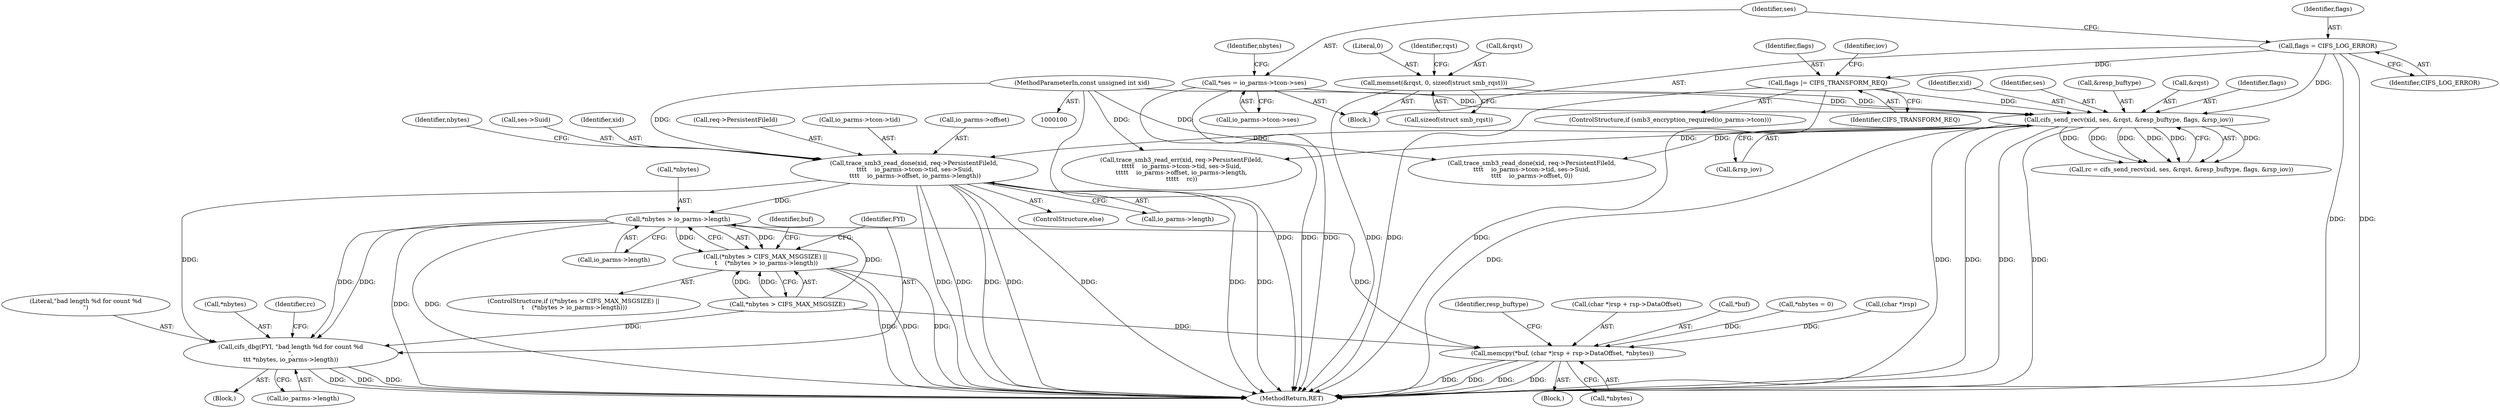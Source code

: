 digraph "0_linux_088aaf17aa79300cab14dbee2569c58cfafd7d6e@API" {
"1000289" [label="(Call,trace_smb3_read_done(xid, req->PersistentFileId,\n \t\t\t\t    io_parms->tcon->tid, ses->Suid,\n \t\t\t\t    io_parms->offset, io_parms->length))"];
"1000200" [label="(Call,cifs_send_recv(xid, ses, &rqst, &resp_buftype, flags, &rsp_iov))"];
"1000101" [label="(MethodParameterIn,const unsigned int xid)"];
"1000130" [label="(Call,*ses = io_parms->tcon->ses)"];
"1000182" [label="(Call,memset(&rqst, 0, sizeof(struct smb_rqst)))"];
"1000163" [label="(Call,flags |= CIFS_TRANSFORM_REQ)"];
"1000126" [label="(Call,flags = CIFS_LOG_ERROR)"];
"1000321" [label="(Call,*nbytes > io_parms->length)"];
"1000316" [label="(Call,(*nbytes > CIFS_MAX_MSGSIZE) ||\n \t    (*nbytes > io_parms->length))"];
"1000328" [label="(Call,cifs_dbg(FYI, \"bad length %d for count %d\n\",\n\t\t\t *nbytes, io_parms->length))"];
"1000348" [label="(Call,memcpy(*buf, (char *)rsp + rsp->DataOffset, *nbytes))"];
"1000347" [label="(Block,)"];
"1000361" [label="(Identifier,resp_buftype)"];
"1000288" [label="(ControlStructure,else)"];
"1000351" [label="(Call,(char *)rsp + rsp->DataOffset)"];
"1000316" [label="(Call,(*nbytes > CIFS_MAX_MSGSIZE) ||\n \t    (*nbytes > io_parms->length))"];
"1000289" [label="(Call,trace_smb3_read_done(xid, req->PersistentFileId,\n \t\t\t\t    io_parms->tcon->tid, ses->Suid,\n \t\t\t\t    io_parms->offset, io_parms->length))"];
"1000305" [label="(Call,io_parms->length)"];
"1000258" [label="(Call,trace_smb3_read_done(xid, req->PersistentFileId,\n\t\t\t\t    io_parms->tcon->tid, ses->Suid,\n\t\t\t\t    io_parms->offset, 0))"];
"1000201" [label="(Identifier,xid)"];
"1000126" [label="(Call,flags = CIFS_LOG_ERROR)"];
"1000291" [label="(Call,req->PersistentFileId)"];
"1000202" [label="(Identifier,ses)"];
"1000198" [label="(Call,rc = cifs_send_recv(xid, ses, &rqst, &resp_buftype, flags, &rsp_iov))"];
"1000324" [label="(Call,io_parms->length)"];
"1000294" [label="(Call,io_parms->tcon->tid)"];
"1000208" [label="(Call,&rsp_iov)"];
"1000165" [label="(Identifier,CIFS_TRANSFORM_REQ)"];
"1000164" [label="(Identifier,flags)"];
"1000317" [label="(Call,*nbytes > CIFS_MAX_MSGSIZE)"];
"1000329" [label="(Identifier,FYI)"];
"1000327" [label="(Block,)"];
"1000330" [label="(Literal,\"bad length %d for count %d\n\")"];
"1000349" [label="(Call,*buf)"];
"1000101" [label="(MethodParameterIn,const unsigned int xid)"];
"1000302" [label="(Call,io_parms->offset)"];
"1000127" [label="(Identifier,flags)"];
"1000340" [label="(Call,*nbytes = 0)"];
"1000396" [label="(MethodReturn,RET)"];
"1000139" [label="(Identifier,nbytes)"];
"1000182" [label="(Call,memset(&rqst, 0, sizeof(struct smb_rqst)))"];
"1000358" [label="(Call,*nbytes)"];
"1000163" [label="(Call,flags |= CIFS_TRANSFORM_REQ)"];
"1000186" [label="(Call,sizeof(struct smb_rqst))"];
"1000190" [label="(Identifier,rqst)"];
"1000310" [label="(Identifier,nbytes)"];
"1000131" [label="(Identifier,ses)"];
"1000331" [label="(Call,*nbytes)"];
"1000132" [label="(Call,io_parms->tcon->ses)"];
"1000337" [label="(Identifier,rc)"];
"1000200" [label="(Call,cifs_send_recv(xid, ses, &rqst, &resp_buftype, flags, &rsp_iov))"];
"1000106" [label="(Block,)"];
"1000128" [label="(Identifier,CIFS_LOG_ERROR)"];
"1000183" [label="(Call,&rqst)"];
"1000158" [label="(ControlStructure,if (smb3_encryption_required(io_parms->tcon)))"];
"1000328" [label="(Call,cifs_dbg(FYI, \"bad length %d for count %d\n\",\n\t\t\t *nbytes, io_parms->length))"];
"1000352" [label="(Call,(char *)rsp)"];
"1000299" [label="(Call,ses->Suid)"];
"1000333" [label="(Call,io_parms->length)"];
"1000237" [label="(Call,trace_smb3_read_err(xid, req->PersistentFileId,\n\t\t\t\t\t    io_parms->tcon->tid, ses->Suid,\n\t\t\t\t\t    io_parms->offset, io_parms->length,\n\t\t\t\t\t    rc))"];
"1000346" [label="(Identifier,buf)"];
"1000322" [label="(Call,*nbytes)"];
"1000315" [label="(ControlStructure,if ((*nbytes > CIFS_MAX_MSGSIZE) ||\n \t    (*nbytes > io_parms->length)))"];
"1000321" [label="(Call,*nbytes > io_parms->length)"];
"1000169" [label="(Identifier,iov)"];
"1000348" [label="(Call,memcpy(*buf, (char *)rsp + rsp->DataOffset, *nbytes))"];
"1000205" [label="(Call,&resp_buftype)"];
"1000203" [label="(Call,&rqst)"];
"1000290" [label="(Identifier,xid)"];
"1000207" [label="(Identifier,flags)"];
"1000185" [label="(Literal,0)"];
"1000130" [label="(Call,*ses = io_parms->tcon->ses)"];
"1000289" -> "1000288"  [label="AST: "];
"1000289" -> "1000305"  [label="CFG: "];
"1000290" -> "1000289"  [label="AST: "];
"1000291" -> "1000289"  [label="AST: "];
"1000294" -> "1000289"  [label="AST: "];
"1000299" -> "1000289"  [label="AST: "];
"1000302" -> "1000289"  [label="AST: "];
"1000305" -> "1000289"  [label="AST: "];
"1000310" -> "1000289"  [label="CFG: "];
"1000289" -> "1000396"  [label="DDG: "];
"1000289" -> "1000396"  [label="DDG: "];
"1000289" -> "1000396"  [label="DDG: "];
"1000289" -> "1000396"  [label="DDG: "];
"1000289" -> "1000396"  [label="DDG: "];
"1000289" -> "1000396"  [label="DDG: "];
"1000289" -> "1000396"  [label="DDG: "];
"1000200" -> "1000289"  [label="DDG: "];
"1000101" -> "1000289"  [label="DDG: "];
"1000289" -> "1000321"  [label="DDG: "];
"1000289" -> "1000328"  [label="DDG: "];
"1000200" -> "1000198"  [label="AST: "];
"1000200" -> "1000208"  [label="CFG: "];
"1000201" -> "1000200"  [label="AST: "];
"1000202" -> "1000200"  [label="AST: "];
"1000203" -> "1000200"  [label="AST: "];
"1000205" -> "1000200"  [label="AST: "];
"1000207" -> "1000200"  [label="AST: "];
"1000208" -> "1000200"  [label="AST: "];
"1000198" -> "1000200"  [label="CFG: "];
"1000200" -> "1000396"  [label="DDG: "];
"1000200" -> "1000396"  [label="DDG: "];
"1000200" -> "1000396"  [label="DDG: "];
"1000200" -> "1000396"  [label="DDG: "];
"1000200" -> "1000396"  [label="DDG: "];
"1000200" -> "1000198"  [label="DDG: "];
"1000200" -> "1000198"  [label="DDG: "];
"1000200" -> "1000198"  [label="DDG: "];
"1000200" -> "1000198"  [label="DDG: "];
"1000200" -> "1000198"  [label="DDG: "];
"1000200" -> "1000198"  [label="DDG: "];
"1000101" -> "1000200"  [label="DDG: "];
"1000130" -> "1000200"  [label="DDG: "];
"1000182" -> "1000200"  [label="DDG: "];
"1000163" -> "1000200"  [label="DDG: "];
"1000126" -> "1000200"  [label="DDG: "];
"1000200" -> "1000237"  [label="DDG: "];
"1000200" -> "1000258"  [label="DDG: "];
"1000101" -> "1000100"  [label="AST: "];
"1000101" -> "1000396"  [label="DDG: "];
"1000101" -> "1000237"  [label="DDG: "];
"1000101" -> "1000258"  [label="DDG: "];
"1000130" -> "1000106"  [label="AST: "];
"1000130" -> "1000132"  [label="CFG: "];
"1000131" -> "1000130"  [label="AST: "];
"1000132" -> "1000130"  [label="AST: "];
"1000139" -> "1000130"  [label="CFG: "];
"1000130" -> "1000396"  [label="DDG: "];
"1000130" -> "1000396"  [label="DDG: "];
"1000182" -> "1000106"  [label="AST: "];
"1000182" -> "1000186"  [label="CFG: "];
"1000183" -> "1000182"  [label="AST: "];
"1000185" -> "1000182"  [label="AST: "];
"1000186" -> "1000182"  [label="AST: "];
"1000190" -> "1000182"  [label="CFG: "];
"1000182" -> "1000396"  [label="DDG: "];
"1000163" -> "1000158"  [label="AST: "];
"1000163" -> "1000165"  [label="CFG: "];
"1000164" -> "1000163"  [label="AST: "];
"1000165" -> "1000163"  [label="AST: "];
"1000169" -> "1000163"  [label="CFG: "];
"1000163" -> "1000396"  [label="DDG: "];
"1000163" -> "1000396"  [label="DDG: "];
"1000126" -> "1000163"  [label="DDG: "];
"1000126" -> "1000106"  [label="AST: "];
"1000126" -> "1000128"  [label="CFG: "];
"1000127" -> "1000126"  [label="AST: "];
"1000128" -> "1000126"  [label="AST: "];
"1000131" -> "1000126"  [label="CFG: "];
"1000126" -> "1000396"  [label="DDG: "];
"1000126" -> "1000396"  [label="DDG: "];
"1000321" -> "1000316"  [label="AST: "];
"1000321" -> "1000324"  [label="CFG: "];
"1000322" -> "1000321"  [label="AST: "];
"1000324" -> "1000321"  [label="AST: "];
"1000316" -> "1000321"  [label="CFG: "];
"1000321" -> "1000396"  [label="DDG: "];
"1000321" -> "1000396"  [label="DDG: "];
"1000321" -> "1000316"  [label="DDG: "];
"1000321" -> "1000316"  [label="DDG: "];
"1000317" -> "1000321"  [label="DDG: "];
"1000321" -> "1000328"  [label="DDG: "];
"1000321" -> "1000328"  [label="DDG: "];
"1000321" -> "1000348"  [label="DDG: "];
"1000316" -> "1000315"  [label="AST: "];
"1000316" -> "1000317"  [label="CFG: "];
"1000317" -> "1000316"  [label="AST: "];
"1000329" -> "1000316"  [label="CFG: "];
"1000346" -> "1000316"  [label="CFG: "];
"1000316" -> "1000396"  [label="DDG: "];
"1000316" -> "1000396"  [label="DDG: "];
"1000316" -> "1000396"  [label="DDG: "];
"1000317" -> "1000316"  [label="DDG: "];
"1000317" -> "1000316"  [label="DDG: "];
"1000328" -> "1000327"  [label="AST: "];
"1000328" -> "1000333"  [label="CFG: "];
"1000329" -> "1000328"  [label="AST: "];
"1000330" -> "1000328"  [label="AST: "];
"1000331" -> "1000328"  [label="AST: "];
"1000333" -> "1000328"  [label="AST: "];
"1000337" -> "1000328"  [label="CFG: "];
"1000328" -> "1000396"  [label="DDG: "];
"1000328" -> "1000396"  [label="DDG: "];
"1000328" -> "1000396"  [label="DDG: "];
"1000317" -> "1000328"  [label="DDG: "];
"1000348" -> "1000347"  [label="AST: "];
"1000348" -> "1000358"  [label="CFG: "];
"1000349" -> "1000348"  [label="AST: "];
"1000351" -> "1000348"  [label="AST: "];
"1000358" -> "1000348"  [label="AST: "];
"1000361" -> "1000348"  [label="CFG: "];
"1000348" -> "1000396"  [label="DDG: "];
"1000348" -> "1000396"  [label="DDG: "];
"1000348" -> "1000396"  [label="DDG: "];
"1000348" -> "1000396"  [label="DDG: "];
"1000352" -> "1000348"  [label="DDG: "];
"1000317" -> "1000348"  [label="DDG: "];
"1000340" -> "1000348"  [label="DDG: "];
}
